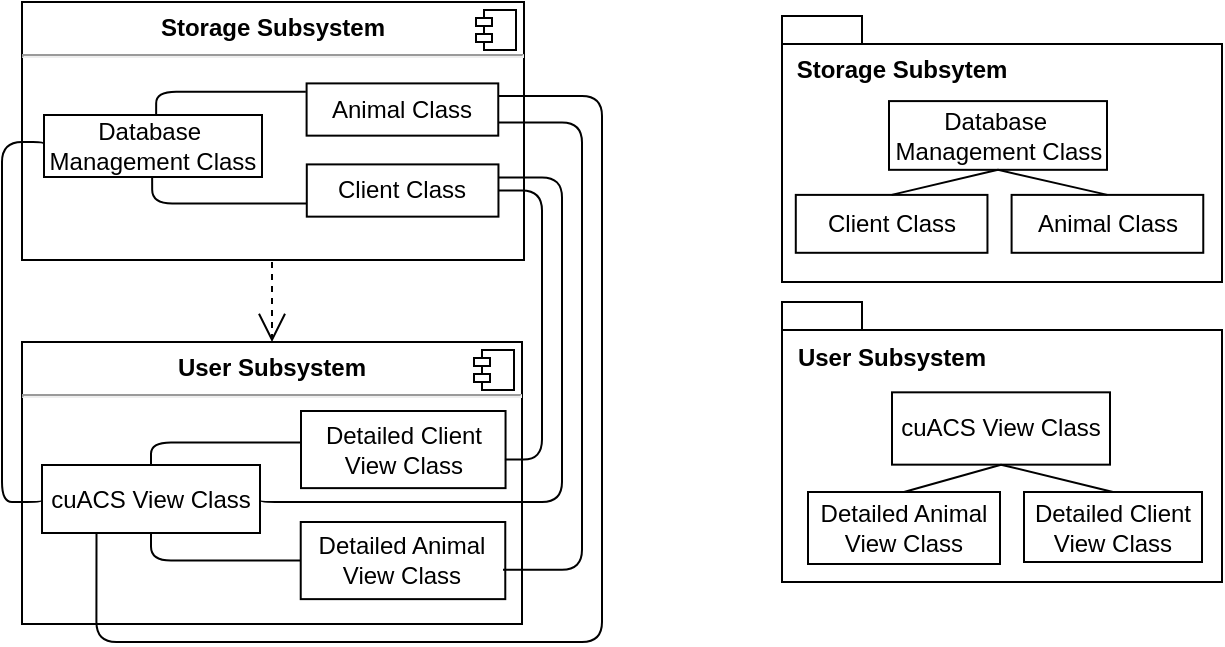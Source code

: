 <mxfile version="10.5.1" type="github"><diagram name="Page-1" id="b5b7bab2-c9e2-2cf4-8b2a-24fd1a2a6d21"><mxGraphModel dx="-53" dy="388" grid="1" gridSize="10" guides="1" tooltips="1" connect="1" arrows="1" fold="1" page="1" pageScale="1" pageWidth="827" pageHeight="1169" background="#ffffff" math="0" shadow="0"><root><mxCell id="0"/><mxCell id="1" parent="0"/><mxCell id="cnu5Ut57aTfOxZOPxHGo-48" value="&lt;p style=&quot;margin: 0px ; margin-top: 6px ; text-align: center&quot;&gt;&lt;b&gt;Storage Subsystem&lt;/b&gt;&lt;/p&gt;&lt;hr&gt;&lt;p style=&quot;margin: 0px ; margin-left: 8px&quot;&gt;&lt;br&gt;&lt;/p&gt;" style="align=left;overflow=fill;html=1;" vertex="1" parent="1"><mxGeometry x="990" y="520" width="251" height="129" as="geometry"/></mxCell><mxCell id="cnu5Ut57aTfOxZOPxHGo-49" value="" style="shape=component;jettyWidth=8;jettyHeight=4;" vertex="1" parent="cnu5Ut57aTfOxZOPxHGo-48"><mxGeometry x="1" width="20" height="20" relative="1" as="geometry"><mxPoint x="-24" y="4" as="offset"/></mxGeometry></mxCell><mxCell id="cnu5Ut57aTfOxZOPxHGo-50" value="&lt;span&gt;Database&amp;nbsp;&lt;/span&gt;&lt;br&gt;&lt;span&gt;Management Class&lt;/span&gt;" style="rounded=0;whiteSpace=wrap;html=1;" vertex="1" parent="cnu5Ut57aTfOxZOPxHGo-48"><mxGeometry x="11" y="56.5" width="109" height="31" as="geometry"/></mxCell><mxCell id="cnu5Ut57aTfOxZOPxHGo-12" value="Client Class&lt;br&gt;" style="rounded=0;whiteSpace=wrap;html=1;" vertex="1" parent="cnu5Ut57aTfOxZOPxHGo-48"><mxGeometry x="142.394" y="81.201" width="95.836" height="26.127" as="geometry"/></mxCell><mxCell id="cnu5Ut57aTfOxZOPxHGo-61" value="&lt;br&gt;&lt;br&gt;" style="endArrow=open;endSize=12;dashed=1;html=1;entryX=0.5;entryY=0;entryDx=0;entryDy=0;" edge="1" parent="cnu5Ut57aTfOxZOPxHGo-48" target="cnu5Ut57aTfOxZOPxHGo-51"><mxGeometry width="160" relative="1" as="geometry"><mxPoint x="125" y="130" as="sourcePoint"/><mxPoint x="130.071" y="154.643" as="targetPoint"/></mxGeometry></mxCell><mxCell id="cnu5Ut57aTfOxZOPxHGo-97" value="Animal Class&lt;br&gt;" style="rounded=0;whiteSpace=wrap;html=1;" vertex="1" parent="cnu5Ut57aTfOxZOPxHGo-48"><mxGeometry x="142.299" y="40.701" width="95.836" height="26.127" as="geometry"/></mxCell><mxCell id="cnu5Ut57aTfOxZOPxHGo-98" value="" style="endArrow=none;html=1;edgeStyle=orthogonalEdgeStyle;exitX=0.5;exitY=0;exitDx=0;exitDy=0;entryX=0;entryY=0.25;entryDx=0;entryDy=0;" edge="1" parent="cnu5Ut57aTfOxZOPxHGo-48"><mxGeometry relative="1" as="geometry"><mxPoint x="67.071" y="56.286" as="sourcePoint"/><mxPoint x="141.929" y="44.857" as="targetPoint"/><Array as="points"><mxPoint x="67.5" y="45"/></Array></mxGeometry></mxCell><mxCell id="cnu5Ut57aTfOxZOPxHGo-99" value="" style="resizable=0;html=1;align=left;verticalAlign=bottom;labelBackgroundColor=#ffffff;fontSize=10;" connectable="0" vertex="1" parent="cnu5Ut57aTfOxZOPxHGo-98"><mxGeometry x="-1" relative="1" as="geometry"/></mxCell><mxCell id="cnu5Ut57aTfOxZOPxHGo-100" value="" style="resizable=0;html=1;align=right;verticalAlign=bottom;labelBackgroundColor=#ffffff;fontSize=10;" connectable="0" vertex="1" parent="cnu5Ut57aTfOxZOPxHGo-98"><mxGeometry x="1" relative="1" as="geometry"/></mxCell><mxCell id="cnu5Ut57aTfOxZOPxHGo-102" value="" style="endArrow=none;html=1;edgeStyle=orthogonalEdgeStyle;exitX=0.5;exitY=1;exitDx=0;exitDy=0;entryX=0;entryY=0.75;entryDx=0;entryDy=0;" edge="1" parent="cnu5Ut57aTfOxZOPxHGo-48" target="cnu5Ut57aTfOxZOPxHGo-12"><mxGeometry relative="1" as="geometry"><mxPoint x="65.071" y="87.071" as="sourcePoint"/><mxPoint x="130" y="101" as="targetPoint"/><Array as="points"><mxPoint x="65" y="101"/></Array></mxGeometry></mxCell><mxCell id="cnu5Ut57aTfOxZOPxHGo-103" value="" style="resizable=0;html=1;align=left;verticalAlign=bottom;labelBackgroundColor=#ffffff;fontSize=10;" connectable="0" vertex="1" parent="cnu5Ut57aTfOxZOPxHGo-102"><mxGeometry x="-1" relative="1" as="geometry"/></mxCell><mxCell id="cnu5Ut57aTfOxZOPxHGo-104" value="" style="resizable=0;html=1;align=right;verticalAlign=bottom;labelBackgroundColor=#ffffff;fontSize=10;" connectable="0" vertex="1" parent="cnu5Ut57aTfOxZOPxHGo-102"><mxGeometry x="1" relative="1" as="geometry"/></mxCell><mxCell id="cnu5Ut57aTfOxZOPxHGo-51" value="&lt;p style=&quot;margin: 0px ; margin-top: 6px ; text-align: center&quot;&gt;&lt;b&gt;User Subsystem&lt;/b&gt;&lt;/p&gt;&lt;hr&gt;&lt;p style=&quot;margin: 0px ; margin-left: 8px&quot;&gt;&lt;br&gt;&lt;/p&gt;" style="align=left;overflow=fill;html=1;" vertex="1" parent="1"><mxGeometry x="990" y="690" width="250" height="141" as="geometry"/></mxCell><mxCell id="cnu5Ut57aTfOxZOPxHGo-52" value="" style="shape=component;jettyWidth=8;jettyHeight=4;" vertex="1" parent="cnu5Ut57aTfOxZOPxHGo-51"><mxGeometry x="1" width="20" height="20" relative="1" as="geometry"><mxPoint x="-24" y="4" as="offset"/></mxGeometry></mxCell><mxCell id="cnu5Ut57aTfOxZOPxHGo-53" value="cuACS View Class&lt;br&gt;" style="rounded=0;whiteSpace=wrap;html=1;" vertex="1" parent="cnu5Ut57aTfOxZOPxHGo-51"><mxGeometry x="10" y="61.5" width="109" height="34" as="geometry"/></mxCell><mxCell id="cnu5Ut57aTfOxZOPxHGo-54" value="Detailed Animal View Class&lt;br&gt;" style="rounded=0;whiteSpace=wrap;html=1;" vertex="1" parent="cnu5Ut57aTfOxZOPxHGo-51"><mxGeometry x="139.364" y="90" width="102.273" height="38.564" as="geometry"/></mxCell><mxCell id="cnu5Ut57aTfOxZOPxHGo-55" value="Detailed Client View Class&lt;br&gt;" style="rounded=0;whiteSpace=wrap;html=1;" vertex="1" parent="cnu5Ut57aTfOxZOPxHGo-51"><mxGeometry x="139.5" y="34.5" width="102.273" height="38.564" as="geometry"/></mxCell><mxCell id="cnu5Ut57aTfOxZOPxHGo-76" value="" style="endArrow=none;html=1;edgeStyle=orthogonalEdgeStyle;exitX=0.5;exitY=0;exitDx=0;exitDy=0;entryX=-0.004;entryY=0.407;entryDx=0;entryDy=0;entryPerimeter=0;" edge="1" parent="cnu5Ut57aTfOxZOPxHGo-51" source="cnu5Ut57aTfOxZOPxHGo-53" target="cnu5Ut57aTfOxZOPxHGo-55"><mxGeometry relative="1" as="geometry"><mxPoint x="40" y="50" as="sourcePoint"/><mxPoint x="120" y="50" as="targetPoint"/><Array as="points"><mxPoint x="64" y="50"/></Array></mxGeometry></mxCell><mxCell id="cnu5Ut57aTfOxZOPxHGo-77" value="" style="resizable=0;html=1;align=left;verticalAlign=bottom;labelBackgroundColor=#ffffff;fontSize=10;" connectable="0" vertex="1" parent="cnu5Ut57aTfOxZOPxHGo-76"><mxGeometry x="-1" relative="1" as="geometry"/></mxCell><mxCell id="cnu5Ut57aTfOxZOPxHGo-78" value="" style="resizable=0;html=1;align=right;verticalAlign=bottom;labelBackgroundColor=#ffffff;fontSize=10;" connectable="0" vertex="1" parent="cnu5Ut57aTfOxZOPxHGo-76"><mxGeometry x="1" relative="1" as="geometry"/></mxCell><mxCell id="cnu5Ut57aTfOxZOPxHGo-91" value="" style="endArrow=none;html=1;edgeStyle=orthogonalEdgeStyle;entryX=0;entryY=0.5;entryDx=0;entryDy=0;exitX=0.5;exitY=1;exitDx=0;exitDy=0;" edge="1" parent="cnu5Ut57aTfOxZOPxHGo-51" source="cnu5Ut57aTfOxZOPxHGo-53" target="cnu5Ut57aTfOxZOPxHGo-54"><mxGeometry relative="1" as="geometry"><mxPoint x="80" y="119" as="sourcePoint"/><mxPoint x="120" y="120" as="targetPoint"/><Array as="points"><mxPoint x="65" y="109"/></Array></mxGeometry></mxCell><mxCell id="cnu5Ut57aTfOxZOPxHGo-92" value="" style="resizable=0;html=1;align=left;verticalAlign=bottom;labelBackgroundColor=#ffffff;fontSize=10;" connectable="0" vertex="1" parent="cnu5Ut57aTfOxZOPxHGo-91"><mxGeometry x="-1" relative="1" as="geometry"/></mxCell><mxCell id="cnu5Ut57aTfOxZOPxHGo-93" value="" style="resizable=0;html=1;align=right;verticalAlign=bottom;labelBackgroundColor=#ffffff;fontSize=10;" connectable="0" vertex="1" parent="cnu5Ut57aTfOxZOPxHGo-91"><mxGeometry x="1" relative="1" as="geometry"/></mxCell><mxCell id="cnu5Ut57aTfOxZOPxHGo-94" value="" style="endArrow=none;html=1;edgeStyle=orthogonalEdgeStyle;entryX=1;entryY=0.5;entryDx=0;entryDy=0;exitX=0.997;exitY=0.629;exitDx=0;exitDy=0;exitPerimeter=0;" edge="1" parent="1" source="cnu5Ut57aTfOxZOPxHGo-55" target="cnu5Ut57aTfOxZOPxHGo-12"><mxGeometry relative="1" as="geometry"><mxPoint x="1250" y="749" as="sourcePoint"/><mxPoint x="1240" y="670" as="targetPoint"/><Array as="points"><mxPoint x="1250" y="749"/><mxPoint x="1250" y="614"/></Array></mxGeometry></mxCell><mxCell id="cnu5Ut57aTfOxZOPxHGo-95" value="" style="resizable=0;html=1;align=left;verticalAlign=bottom;labelBackgroundColor=#ffffff;fontSize=10;" connectable="0" vertex="1" parent="cnu5Ut57aTfOxZOPxHGo-94"><mxGeometry x="-1" relative="1" as="geometry"/></mxCell><mxCell id="cnu5Ut57aTfOxZOPxHGo-96" value="" style="resizable=0;html=1;align=right;verticalAlign=bottom;labelBackgroundColor=#ffffff;fontSize=10;" connectable="0" vertex="1" parent="cnu5Ut57aTfOxZOPxHGo-94"><mxGeometry x="1" relative="1" as="geometry"/></mxCell><mxCell id="cnu5Ut57aTfOxZOPxHGo-105" value="" style="endArrow=none;html=1;edgeStyle=orthogonalEdgeStyle;exitX=0.989;exitY=0.619;exitDx=0;exitDy=0;exitPerimeter=0;entryX=1;entryY=0.75;entryDx=0;entryDy=0;" edge="1" parent="1" source="cnu5Ut57aTfOxZOPxHGo-54" target="cnu5Ut57aTfOxZOPxHGo-97"><mxGeometry relative="1" as="geometry"><mxPoint x="1263.214" y="804.5" as="sourcePoint"/><mxPoint x="1260" y="580" as="targetPoint"/><Array as="points"><mxPoint x="1270" y="804"/><mxPoint x="1270" y="580"/></Array></mxGeometry></mxCell><mxCell id="cnu5Ut57aTfOxZOPxHGo-106" value="" style="resizable=0;html=1;align=left;verticalAlign=bottom;labelBackgroundColor=#ffffff;fontSize=10;" connectable="0" vertex="1" parent="cnu5Ut57aTfOxZOPxHGo-105"><mxGeometry x="-1" relative="1" as="geometry"/></mxCell><mxCell id="cnu5Ut57aTfOxZOPxHGo-107" value="" style="resizable=0;html=1;align=right;verticalAlign=bottom;labelBackgroundColor=#ffffff;fontSize=10;" connectable="0" vertex="1" parent="cnu5Ut57aTfOxZOPxHGo-105"><mxGeometry x="1" relative="1" as="geometry"/></mxCell><mxCell id="cnu5Ut57aTfOxZOPxHGo-108" value="" style="endArrow=none;html=1;edgeStyle=orthogonalEdgeStyle;exitX=0;exitY=0.5;exitDx=0;exitDy=0;entryX=0;entryY=0.5;entryDx=0;entryDy=0;" edge="1" parent="1" source="cnu5Ut57aTfOxZOPxHGo-53" target="cnu5Ut57aTfOxZOPxHGo-50"><mxGeometry relative="1" as="geometry"><mxPoint x="979" y="770" as="sourcePoint"/><mxPoint x="979" y="590" as="targetPoint"/><Array as="points"><mxPoint x="1000" y="770"/><mxPoint x="980" y="770"/><mxPoint x="980" y="590"/><mxPoint x="1001" y="590"/></Array></mxGeometry></mxCell><mxCell id="cnu5Ut57aTfOxZOPxHGo-109" value="" style="resizable=0;html=1;align=left;verticalAlign=bottom;labelBackgroundColor=#ffffff;fontSize=10;" connectable="0" vertex="1" parent="cnu5Ut57aTfOxZOPxHGo-108"><mxGeometry x="-1" relative="1" as="geometry"/></mxCell><mxCell id="cnu5Ut57aTfOxZOPxHGo-110" value="" style="resizable=0;html=1;align=right;verticalAlign=bottom;labelBackgroundColor=#ffffff;fontSize=10;" connectable="0" vertex="1" parent="cnu5Ut57aTfOxZOPxHGo-108"><mxGeometry x="1" relative="1" as="geometry"/></mxCell><mxCell id="cnu5Ut57aTfOxZOPxHGo-116" value="" style="group" vertex="1" connectable="0" parent="1"><mxGeometry x="1370" y="527" width="220" height="133" as="geometry"/></mxCell><mxCell id="cnu5Ut57aTfOxZOPxHGo-57" value="" style="shape=folder;fontStyle=1;spacingTop=10;tabWidth=40;tabHeight=14;tabPosition=left;html=1;" vertex="1" parent="cnu5Ut57aTfOxZOPxHGo-116"><mxGeometry width="220" height="133" as="geometry"/></mxCell><mxCell id="cnu5Ut57aTfOxZOPxHGo-112" value="&lt;b&gt;Storage Subsytem&lt;/b&gt;" style="text;html=1;strokeColor=none;fillColor=none;align=center;verticalAlign=middle;whiteSpace=wrap;rounded=0;" vertex="1" parent="cnu5Ut57aTfOxZOPxHGo-116"><mxGeometry y="16" width="120" height="22" as="geometry"/></mxCell><mxCell id="cnu5Ut57aTfOxZOPxHGo-113" value="&lt;span&gt;Database&amp;nbsp;&lt;/span&gt;&lt;br&gt;&lt;span&gt;Management Class&lt;/span&gt;" style="rounded=0;whiteSpace=wrap;html=1;" vertex="1" parent="cnu5Ut57aTfOxZOPxHGo-116"><mxGeometry x="53.5" y="42.55" width="109" height="34.358" as="geometry"/></mxCell><mxCell id="cnu5Ut57aTfOxZOPxHGo-114" value="Animal Class&lt;br&gt;" style="rounded=0;whiteSpace=wrap;html=1;" vertex="1" parent="cnu5Ut57aTfOxZOPxHGo-116"><mxGeometry x="114.799" y="89.444" width="95.836" height="28.957" as="geometry"/></mxCell><mxCell id="cnu5Ut57aTfOxZOPxHGo-115" value="Client Class&lt;br&gt;" style="rounded=0;whiteSpace=wrap;html=1;" vertex="1" parent="cnu5Ut57aTfOxZOPxHGo-116"><mxGeometry x="6.894" y="89.444" width="95.836" height="28.957" as="geometry"/></mxCell><mxCell id="cnu5Ut57aTfOxZOPxHGo-129" value="" style="endArrow=none;html=1;entryX=0.5;entryY=1;entryDx=0;entryDy=0;exitX=0.5;exitY=0;exitDx=0;exitDy=0;" edge="1" parent="cnu5Ut57aTfOxZOPxHGo-116" source="cnu5Ut57aTfOxZOPxHGo-115" target="cnu5Ut57aTfOxZOPxHGo-113"><mxGeometry width="50" height="50" relative="1" as="geometry"><mxPoint x="-80" y="183" as="sourcePoint"/><mxPoint x="-30" y="133" as="targetPoint"/></mxGeometry></mxCell><mxCell id="cnu5Ut57aTfOxZOPxHGo-132" value="" style="endArrow=none;html=1;entryX=0.5;entryY=0;entryDx=0;entryDy=0;exitX=0.5;exitY=1;exitDx=0;exitDy=0;" edge="1" parent="cnu5Ut57aTfOxZOPxHGo-116" source="cnu5Ut57aTfOxZOPxHGo-113" target="cnu5Ut57aTfOxZOPxHGo-114"><mxGeometry width="50" height="50" relative="1" as="geometry"><mxPoint x="74.707" y="109.39" as="sourcePoint"/><mxPoint x="127.878" y="96.707" as="targetPoint"/></mxGeometry></mxCell><mxCell id="cnu5Ut57aTfOxZOPxHGo-117" value="" style="group" vertex="1" connectable="0" parent="1"><mxGeometry x="1370" y="670" width="220" height="140" as="geometry"/></mxCell><mxCell id="cnu5Ut57aTfOxZOPxHGo-118" value="" style="shape=folder;fontStyle=1;spacingTop=10;tabWidth=40;tabHeight=14;tabPosition=left;html=1;" vertex="1" parent="cnu5Ut57aTfOxZOPxHGo-117"><mxGeometry width="220" height="140" as="geometry"/></mxCell><mxCell id="cnu5Ut57aTfOxZOPxHGo-119" value="&lt;b&gt;User Subsystem&lt;/b&gt;" style="text;html=1;strokeColor=none;fillColor=none;align=center;verticalAlign=middle;whiteSpace=wrap;rounded=0;" vertex="1" parent="cnu5Ut57aTfOxZOPxHGo-117"><mxGeometry y="16.333" width="110" height="23.333" as="geometry"/></mxCell><mxCell id="cnu5Ut57aTfOxZOPxHGo-120" value="cuACS View Class&lt;br&gt;" style="rounded=0;whiteSpace=wrap;html=1;" vertex="1" parent="cnu5Ut57aTfOxZOPxHGo-117"><mxGeometry x="55" y="45.167" width="109" height="36.167" as="geometry"/></mxCell><mxCell id="cnu5Ut57aTfOxZOPxHGo-121" value="Detailed Client View Class&lt;br&gt;" style="rounded=0;whiteSpace=wrap;html=1;" vertex="1" parent="cnu5Ut57aTfOxZOPxHGo-117"><mxGeometry x="121" y="95" width="89" height="35" as="geometry"/></mxCell><mxCell id="cnu5Ut57aTfOxZOPxHGo-122" value="Detailed Animal View Class&lt;br&gt;" style="rounded=0;whiteSpace=wrap;html=1;" vertex="1" parent="cnu5Ut57aTfOxZOPxHGo-117"><mxGeometry x="13" y="95" width="96" height="36" as="geometry"/></mxCell><mxCell id="cnu5Ut57aTfOxZOPxHGo-131" value="" style="endArrow=none;html=1;entryX=0.5;entryY=1;entryDx=0;entryDy=0;exitX=0.5;exitY=0;exitDx=0;exitDy=0;" edge="1" parent="cnu5Ut57aTfOxZOPxHGo-117" source="cnu5Ut57aTfOxZOPxHGo-122" target="cnu5Ut57aTfOxZOPxHGo-120"><mxGeometry width="50" height="50" relative="1" as="geometry"><mxPoint x="49.707" y="92.89" as="sourcePoint"/><mxPoint x="102.878" y="80.207" as="targetPoint"/></mxGeometry></mxCell><mxCell id="cnu5Ut57aTfOxZOPxHGo-133" value="" style="endArrow=none;html=1;entryX=0.5;entryY=1;entryDx=0;entryDy=0;exitX=0.5;exitY=0;exitDx=0;exitDy=0;" edge="1" parent="cnu5Ut57aTfOxZOPxHGo-117" source="cnu5Ut57aTfOxZOPxHGo-121" target="cnu5Ut57aTfOxZOPxHGo-120"><mxGeometry width="50" height="50" relative="1" as="geometry"><mxPoint x="110.207" y="82.89" as="sourcePoint"/><mxPoint x="163.378" y="70.207" as="targetPoint"/></mxGeometry></mxCell><mxCell id="cnu5Ut57aTfOxZOPxHGo-123" value="" style="endArrow=none;html=1;edgeStyle=orthogonalEdgeStyle;entryX=1;entryY=0.25;entryDx=0;entryDy=0;exitX=1;exitY=0.5;exitDx=0;exitDy=0;" edge="1" parent="1" source="cnu5Ut57aTfOxZOPxHGo-53" target="cnu5Ut57aTfOxZOPxHGo-12"><mxGeometry relative="1" as="geometry"><mxPoint x="1248" y="770" as="sourcePoint"/><mxPoint x="1248.19" y="607.476" as="targetPoint"/><Array as="points"><mxPoint x="1109" y="770"/><mxPoint x="1260" y="770"/><mxPoint x="1260" y="608"/></Array></mxGeometry></mxCell><mxCell id="cnu5Ut57aTfOxZOPxHGo-124" value="" style="resizable=0;html=1;align=left;verticalAlign=bottom;labelBackgroundColor=#ffffff;fontSize=10;" connectable="0" vertex="1" parent="cnu5Ut57aTfOxZOPxHGo-123"><mxGeometry x="-1" relative="1" as="geometry"/></mxCell><mxCell id="cnu5Ut57aTfOxZOPxHGo-125" value="" style="resizable=0;html=1;align=right;verticalAlign=bottom;labelBackgroundColor=#ffffff;fontSize=10;" connectable="0" vertex="1" parent="cnu5Ut57aTfOxZOPxHGo-123"><mxGeometry x="1" relative="1" as="geometry"/></mxCell><mxCell id="cnu5Ut57aTfOxZOPxHGo-126" value="" style="endArrow=none;html=1;edgeStyle=orthogonalEdgeStyle;exitX=0.25;exitY=1;exitDx=0;exitDy=0;" edge="1" parent="1" source="cnu5Ut57aTfOxZOPxHGo-53"><mxGeometry relative="1" as="geometry"><mxPoint x="1030" y="840" as="sourcePoint"/><mxPoint x="1228" y="567" as="targetPoint"/><Array as="points"><mxPoint x="1027" y="840"/><mxPoint x="1280" y="840"/><mxPoint x="1280" y="567"/></Array></mxGeometry></mxCell><mxCell id="cnu5Ut57aTfOxZOPxHGo-127" value="" style="resizable=0;html=1;align=left;verticalAlign=bottom;labelBackgroundColor=#ffffff;fontSize=10;" connectable="0" vertex="1" parent="cnu5Ut57aTfOxZOPxHGo-126"><mxGeometry x="-1" relative="1" as="geometry"/></mxCell><mxCell id="cnu5Ut57aTfOxZOPxHGo-128" value="" style="resizable=0;html=1;align=right;verticalAlign=bottom;labelBackgroundColor=#ffffff;fontSize=10;" connectable="0" vertex="1" parent="cnu5Ut57aTfOxZOPxHGo-126"><mxGeometry x="1" relative="1" as="geometry"/></mxCell></root></mxGraphModel></diagram></mxfile>